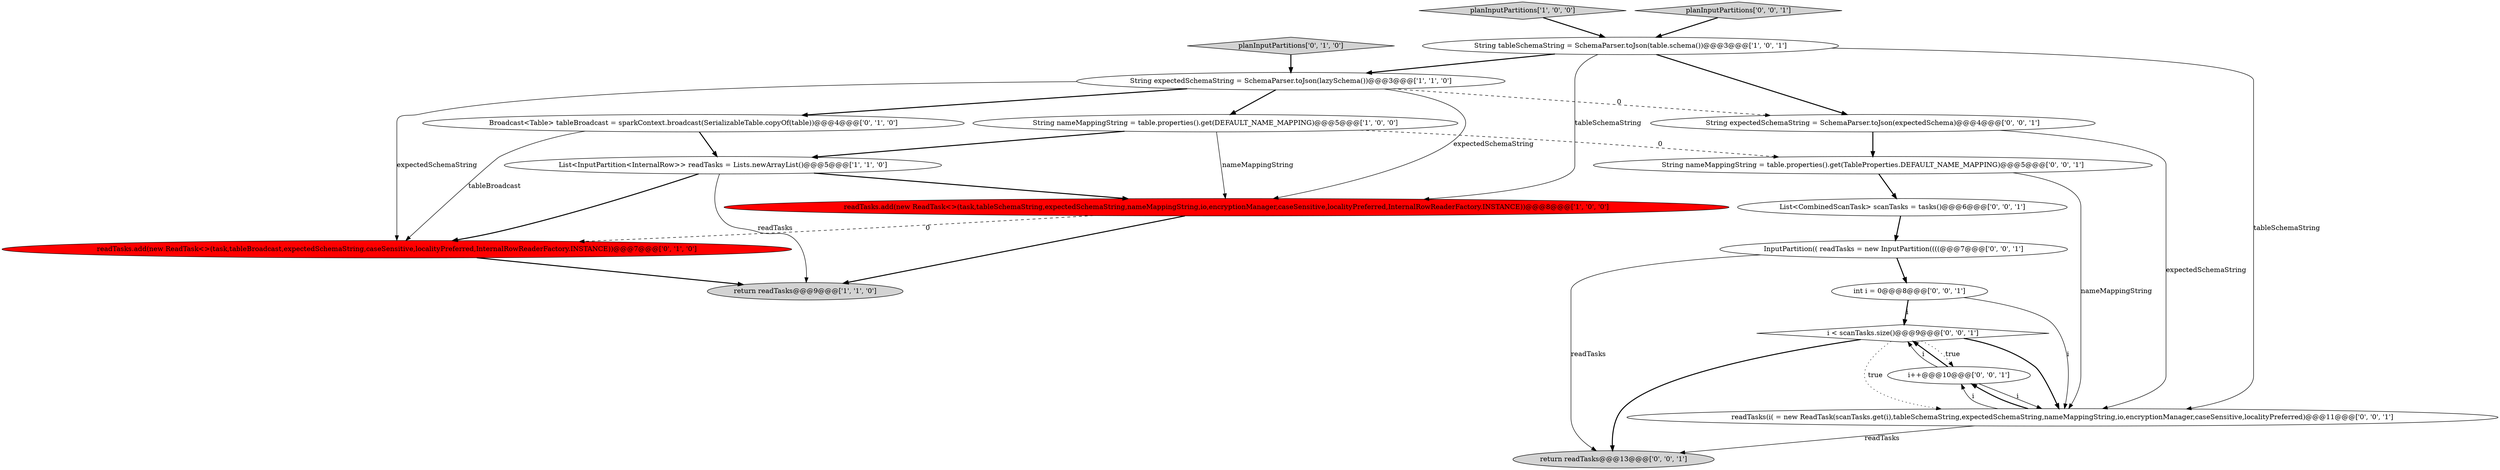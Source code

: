 digraph {
8 [style = filled, label = "planInputPartitions['0', '1', '0']", fillcolor = lightgray, shape = diamond image = "AAA0AAABBB2BBB"];
0 [style = filled, label = "String expectedSchemaString = SchemaParser.toJson(lazySchema())@@@3@@@['1', '1', '0']", fillcolor = white, shape = ellipse image = "AAA0AAABBB1BBB"];
15 [style = filled, label = "i < scanTasks.size()@@@9@@@['0', '0', '1']", fillcolor = white, shape = diamond image = "AAA0AAABBB3BBB"];
10 [style = filled, label = "String nameMappingString = table.properties().get(TableProperties.DEFAULT_NAME_MAPPING)@@@5@@@['0', '0', '1']", fillcolor = white, shape = ellipse image = "AAA0AAABBB3BBB"];
17 [style = filled, label = "i++@@@10@@@['0', '0', '1']", fillcolor = white, shape = ellipse image = "AAA0AAABBB3BBB"];
4 [style = filled, label = "planInputPartitions['1', '0', '0']", fillcolor = lightgray, shape = diamond image = "AAA0AAABBB1BBB"];
11 [style = filled, label = "return readTasks@@@13@@@['0', '0', '1']", fillcolor = lightgray, shape = ellipse image = "AAA0AAABBB3BBB"];
9 [style = filled, label = "readTasks.add(new ReadTask<>(task,tableBroadcast,expectedSchemaString,caseSensitive,localityPreferred,InternalRowReaderFactory.INSTANCE))@@@7@@@['0', '1', '0']", fillcolor = red, shape = ellipse image = "AAA1AAABBB2BBB"];
14 [style = filled, label = "List<CombinedScanTask> scanTasks = tasks()@@@6@@@['0', '0', '1']", fillcolor = white, shape = ellipse image = "AAA0AAABBB3BBB"];
2 [style = filled, label = "readTasks.add(new ReadTask<>(task,tableSchemaString,expectedSchemaString,nameMappingString,io,encryptionManager,caseSensitive,localityPreferred,InternalRowReaderFactory.INSTANCE))@@@8@@@['1', '0', '0']", fillcolor = red, shape = ellipse image = "AAA1AAABBB1BBB"];
5 [style = filled, label = "return readTasks@@@9@@@['1', '1', '0']", fillcolor = lightgray, shape = ellipse image = "AAA0AAABBB1BBB"];
18 [style = filled, label = "String expectedSchemaString = SchemaParser.toJson(expectedSchema)@@@4@@@['0', '0', '1']", fillcolor = white, shape = ellipse image = "AAA0AAABBB3BBB"];
19 [style = filled, label = "readTasks(i( = new ReadTask(scanTasks.get(i),tableSchemaString,expectedSchemaString,nameMappingString,io,encryptionManager,caseSensitive,localityPreferred)@@@11@@@['0', '0', '1']", fillcolor = white, shape = ellipse image = "AAA0AAABBB3BBB"];
13 [style = filled, label = "int i = 0@@@8@@@['0', '0', '1']", fillcolor = white, shape = ellipse image = "AAA0AAABBB3BBB"];
16 [style = filled, label = "planInputPartitions['0', '0', '1']", fillcolor = lightgray, shape = diamond image = "AAA0AAABBB3BBB"];
6 [style = filled, label = "String tableSchemaString = SchemaParser.toJson(table.schema())@@@3@@@['1', '0', '1']", fillcolor = white, shape = ellipse image = "AAA0AAABBB1BBB"];
7 [style = filled, label = "Broadcast<Table> tableBroadcast = sparkContext.broadcast(SerializableTable.copyOf(table))@@@4@@@['0', '1', '0']", fillcolor = white, shape = ellipse image = "AAA0AAABBB2BBB"];
1 [style = filled, label = "List<InputPartition<InternalRow>> readTasks = Lists.newArrayList()@@@5@@@['1', '1', '0']", fillcolor = white, shape = ellipse image = "AAA0AAABBB1BBB"];
3 [style = filled, label = "String nameMappingString = table.properties().get(DEFAULT_NAME_MAPPING)@@@5@@@['1', '0', '0']", fillcolor = white, shape = ellipse image = "AAA0AAABBB1BBB"];
12 [style = filled, label = "InputPartition(( readTasks = new InputPartition((((@@@7@@@['0', '0', '1']", fillcolor = white, shape = ellipse image = "AAA0AAABBB3BBB"];
0->3 [style = bold, label=""];
7->1 [style = bold, label=""];
17->19 [style = solid, label="i"];
3->1 [style = bold, label=""];
1->5 [style = solid, label="readTasks"];
10->14 [style = bold, label=""];
4->6 [style = bold, label=""];
6->18 [style = bold, label=""];
16->6 [style = bold, label=""];
19->17 [style = solid, label="i"];
6->2 [style = solid, label="tableSchemaString"];
3->2 [style = solid, label="nameMappingString"];
6->0 [style = bold, label=""];
19->17 [style = bold, label=""];
15->19 [style = bold, label=""];
6->19 [style = solid, label="tableSchemaString"];
1->9 [style = bold, label=""];
0->7 [style = bold, label=""];
15->17 [style = dotted, label="true"];
8->0 [style = bold, label=""];
10->19 [style = solid, label="nameMappingString"];
12->13 [style = bold, label=""];
17->15 [style = solid, label="i"];
13->19 [style = solid, label="i"];
15->11 [style = bold, label=""];
18->10 [style = bold, label=""];
2->9 [style = dashed, label="0"];
15->19 [style = dotted, label="true"];
13->15 [style = solid, label="i"];
14->12 [style = bold, label=""];
19->11 [style = solid, label="readTasks"];
17->15 [style = bold, label=""];
9->5 [style = bold, label=""];
0->18 [style = dashed, label="0"];
1->2 [style = bold, label=""];
3->10 [style = dashed, label="0"];
13->15 [style = bold, label=""];
18->19 [style = solid, label="expectedSchemaString"];
7->9 [style = solid, label="tableBroadcast"];
12->11 [style = solid, label="readTasks"];
0->2 [style = solid, label="expectedSchemaString"];
2->5 [style = bold, label=""];
0->9 [style = solid, label="expectedSchemaString"];
}
